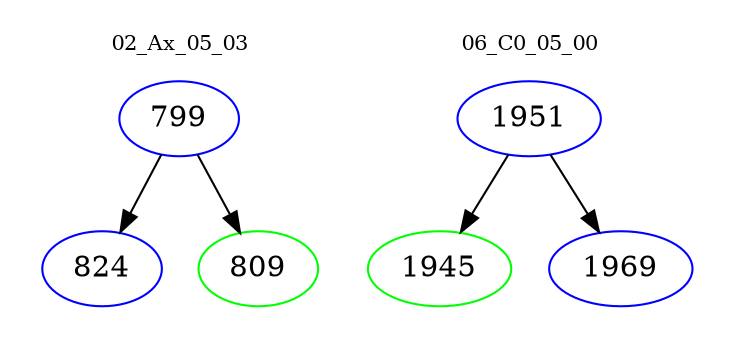 digraph{
subgraph cluster_0 {
color = white
label = "02_Ax_05_03";
fontsize=10;
T0_799 [label="799", color="blue"]
T0_799 -> T0_824 [color="black"]
T0_824 [label="824", color="blue"]
T0_799 -> T0_809 [color="black"]
T0_809 [label="809", color="green"]
}
subgraph cluster_1 {
color = white
label = "06_C0_05_00";
fontsize=10;
T1_1951 [label="1951", color="blue"]
T1_1951 -> T1_1945 [color="black"]
T1_1945 [label="1945", color="green"]
T1_1951 -> T1_1969 [color="black"]
T1_1969 [label="1969", color="blue"]
}
}
